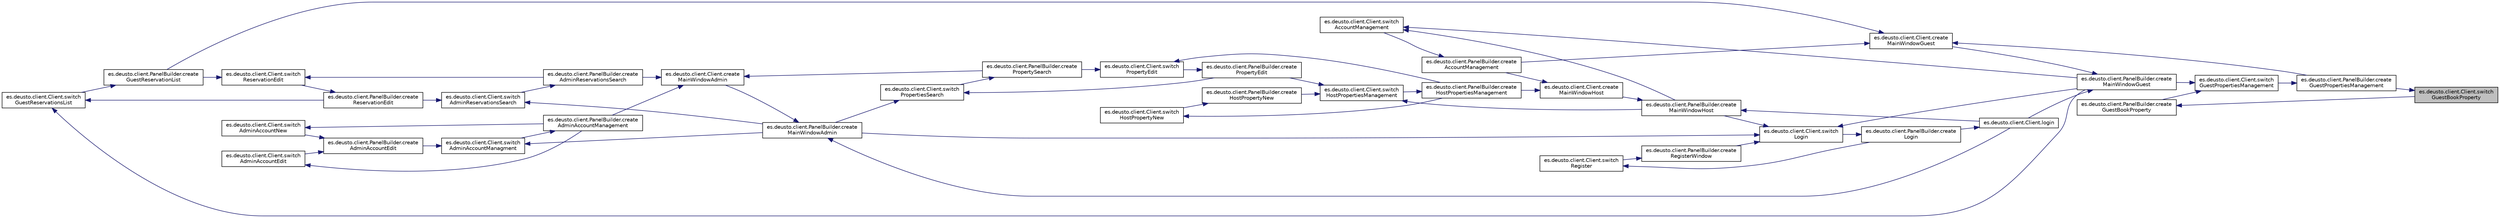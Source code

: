 digraph "es.deusto.client.Client.switchGuestBookProperty"
{
 // LATEX_PDF_SIZE
  edge [fontname="Helvetica",fontsize="10",labelfontname="Helvetica",labelfontsize="10"];
  node [fontname="Helvetica",fontsize="10",shape=record];
  rankdir="RL";
  Node1805 [label="es.deusto.client.Client.switch\lGuestBookProperty",height=0.2,width=0.4,color="black", fillcolor="grey75", style="filled", fontcolor="black",tooltip=" "];
  Node1805 -> Node1806 [dir="back",color="midnightblue",fontsize="10",style="solid",fontname="Helvetica"];
  Node1806 [label="es.deusto.client.PanelBuilder.create\lGuestPropertiesManagement",height=0.2,width=0.4,color="black", fillcolor="white", style="filled",URL="$classes_1_1deusto_1_1client_1_1_panel_builder.html#a25c2bcc9184c1c014c9daf5d81b89728",tooltip=" "];
  Node1806 -> Node1807 [dir="back",color="midnightblue",fontsize="10",style="solid",fontname="Helvetica"];
  Node1807 [label="es.deusto.client.Client.switch\lGuestPropertiesManagement",height=0.2,width=0.4,color="black", fillcolor="white", style="filled",URL="$classes_1_1deusto_1_1client_1_1_client.html#afd4978131a2d9f94f8a65f4fc2641235",tooltip=" "];
  Node1807 -> Node1808 [dir="back",color="midnightblue",fontsize="10",style="solid",fontname="Helvetica"];
  Node1808 [label="es.deusto.client.PanelBuilder.create\lGuestBookProperty",height=0.2,width=0.4,color="black", fillcolor="white", style="filled",URL="$classes_1_1deusto_1_1client_1_1_panel_builder.html#a0d6ae6821b7f28f9fffb0d570d6524af",tooltip=" "];
  Node1808 -> Node1805 [dir="back",color="midnightblue",fontsize="10",style="solid",fontname="Helvetica"];
  Node1807 -> Node1809 [dir="back",color="midnightblue",fontsize="10",style="solid",fontname="Helvetica"];
  Node1809 [label="es.deusto.client.PanelBuilder.create\lMainWindowGuest",height=0.2,width=0.4,color="black", fillcolor="white", style="filled",URL="$classes_1_1deusto_1_1client_1_1_panel_builder.html#a8969744356db218b0c7ec2131856433d",tooltip=" "];
  Node1809 -> Node1810 [dir="back",color="midnightblue",fontsize="10",style="solid",fontname="Helvetica"];
  Node1810 [label="es.deusto.client.Client.login",height=0.2,width=0.4,color="black", fillcolor="white", style="filled",URL="$classes_1_1deusto_1_1client_1_1_client.html#a5c063d0b51ad320c92aa4d2525d67249",tooltip=" "];
  Node1810 -> Node1811 [dir="back",color="midnightblue",fontsize="10",style="solid",fontname="Helvetica"];
  Node1811 [label="es.deusto.client.PanelBuilder.create\lLogin",height=0.2,width=0.4,color="black", fillcolor="white", style="filled",URL="$classes_1_1deusto_1_1client_1_1_panel_builder.html#a1922794e0ef78f689031499da33f495b",tooltip=" "];
  Node1811 -> Node1812 [dir="back",color="midnightblue",fontsize="10",style="solid",fontname="Helvetica"];
  Node1812 [label="es.deusto.client.Client.switch\lLogin",height=0.2,width=0.4,color="black", fillcolor="white", style="filled",URL="$classes_1_1deusto_1_1client_1_1_client.html#a3649bfd0f4c5465aa12412473082b4a7",tooltip=" "];
  Node1812 -> Node1813 [dir="back",color="midnightblue",fontsize="10",style="solid",fontname="Helvetica"];
  Node1813 [label="es.deusto.client.PanelBuilder.create\lRegisterWindow",height=0.2,width=0.4,color="black", fillcolor="white", style="filled",URL="$classes_1_1deusto_1_1client_1_1_panel_builder.html#abb0748521d51c1dcdcdd548f487ef72b",tooltip=" "];
  Node1813 -> Node1814 [dir="back",color="midnightblue",fontsize="10",style="solid",fontname="Helvetica"];
  Node1814 [label="es.deusto.client.Client.switch\lRegister",height=0.2,width=0.4,color="black", fillcolor="white", style="filled",URL="$classes_1_1deusto_1_1client_1_1_client.html#a4d905b598ea8ff38f06e9a12b81dcab2",tooltip=" "];
  Node1814 -> Node1811 [dir="back",color="midnightblue",fontsize="10",style="solid",fontname="Helvetica"];
  Node1812 -> Node1815 [dir="back",color="midnightblue",fontsize="10",style="solid",fontname="Helvetica"];
  Node1815 [label="es.deusto.client.PanelBuilder.create\lMainWindowAdmin",height=0.2,width=0.4,color="black", fillcolor="white", style="filled",URL="$classes_1_1deusto_1_1client_1_1_panel_builder.html#a32b7942177958f07263535d6d255556b",tooltip=" "];
  Node1815 -> Node1810 [dir="back",color="midnightblue",fontsize="10",style="solid",fontname="Helvetica"];
  Node1815 -> Node1816 [dir="back",color="midnightblue",fontsize="10",style="solid",fontname="Helvetica"];
  Node1816 [label="es.deusto.client.Client.create\lMainWindowAdmin",height=0.2,width=0.4,color="black", fillcolor="white", style="filled",URL="$classes_1_1deusto_1_1client_1_1_client.html#a1628f28a7a5758510ccb6a4d1fa697a9",tooltip=" "];
  Node1816 -> Node1817 [dir="back",color="midnightblue",fontsize="10",style="solid",fontname="Helvetica"];
  Node1817 [label="es.deusto.client.PanelBuilder.create\lPropertySearch",height=0.2,width=0.4,color="black", fillcolor="white", style="filled",URL="$classes_1_1deusto_1_1client_1_1_panel_builder.html#a96fdce41db963997c711d646563c69e0",tooltip=" "];
  Node1817 -> Node1818 [dir="back",color="midnightblue",fontsize="10",style="solid",fontname="Helvetica"];
  Node1818 [label="es.deusto.client.Client.switch\lPropertiesSearch",height=0.2,width=0.4,color="black", fillcolor="white", style="filled",URL="$classes_1_1deusto_1_1client_1_1_client.html#af87b7fcbe691ef0a31dbc6849a037415",tooltip=" "];
  Node1818 -> Node1819 [dir="back",color="midnightblue",fontsize="10",style="solid",fontname="Helvetica"];
  Node1819 [label="es.deusto.client.PanelBuilder.create\lPropertyEdit",height=0.2,width=0.4,color="black", fillcolor="white", style="filled",URL="$classes_1_1deusto_1_1client_1_1_panel_builder.html#aeaa0ead483ff83c6a51a96eddaa8795a",tooltip=" "];
  Node1819 -> Node1820 [dir="back",color="midnightblue",fontsize="10",style="solid",fontname="Helvetica"];
  Node1820 [label="es.deusto.client.Client.switch\lPropertyEdit",height=0.2,width=0.4,color="black", fillcolor="white", style="filled",URL="$classes_1_1deusto_1_1client_1_1_client.html#a5dd6469d4428fe705fce4087aa386602",tooltip=" "];
  Node1820 -> Node1817 [dir="back",color="midnightblue",fontsize="10",style="solid",fontname="Helvetica"];
  Node1820 -> Node1821 [dir="back",color="midnightblue",fontsize="10",style="solid",fontname="Helvetica"];
  Node1821 [label="es.deusto.client.PanelBuilder.create\lHostPropertiesManagement",height=0.2,width=0.4,color="black", fillcolor="white", style="filled",URL="$classes_1_1deusto_1_1client_1_1_panel_builder.html#a163a405546ee36aa7ce547c754b17844",tooltip=" "];
  Node1821 -> Node1822 [dir="back",color="midnightblue",fontsize="10",style="solid",fontname="Helvetica"];
  Node1822 [label="es.deusto.client.Client.switch\lHostPropertiesManagement",height=0.2,width=0.4,color="black", fillcolor="white", style="filled",URL="$classes_1_1deusto_1_1client_1_1_client.html#a19e2021b8e93a30af971bfd07c2a8507",tooltip=" "];
  Node1822 -> Node1819 [dir="back",color="midnightblue",fontsize="10",style="solid",fontname="Helvetica"];
  Node1822 -> Node1823 [dir="back",color="midnightblue",fontsize="10",style="solid",fontname="Helvetica"];
  Node1823 [label="es.deusto.client.PanelBuilder.create\lHostPropertyNew",height=0.2,width=0.4,color="black", fillcolor="white", style="filled",URL="$classes_1_1deusto_1_1client_1_1_panel_builder.html#a5211ab6dedb849c374d7816f5071109c",tooltip=" "];
  Node1823 -> Node1824 [dir="back",color="midnightblue",fontsize="10",style="solid",fontname="Helvetica"];
  Node1824 [label="es.deusto.client.Client.switch\lHostPropertyNew",height=0.2,width=0.4,color="black", fillcolor="white", style="filled",URL="$classes_1_1deusto_1_1client_1_1_client.html#a0796863f65c9c5e8857b3b129802358e",tooltip=" "];
  Node1824 -> Node1821 [dir="back",color="midnightblue",fontsize="10",style="solid",fontname="Helvetica"];
  Node1822 -> Node1825 [dir="back",color="midnightblue",fontsize="10",style="solid",fontname="Helvetica"];
  Node1825 [label="es.deusto.client.PanelBuilder.create\lMainWindowHost",height=0.2,width=0.4,color="black", fillcolor="white", style="filled",URL="$classes_1_1deusto_1_1client_1_1_panel_builder.html#a0d8f1d6c73010786f5b1765fdc490e4b",tooltip=" "];
  Node1825 -> Node1810 [dir="back",color="midnightblue",fontsize="10",style="solid",fontname="Helvetica"];
  Node1825 -> Node1826 [dir="back",color="midnightblue",fontsize="10",style="solid",fontname="Helvetica"];
  Node1826 [label="es.deusto.client.Client.create\lMainWindowHost",height=0.2,width=0.4,color="black", fillcolor="white", style="filled",URL="$classes_1_1deusto_1_1client_1_1_client.html#afd0e78bff5570acbd1f8b06893d3a078",tooltip=" "];
  Node1826 -> Node1821 [dir="back",color="midnightblue",fontsize="10",style="solid",fontname="Helvetica"];
  Node1826 -> Node1827 [dir="back",color="midnightblue",fontsize="10",style="solid",fontname="Helvetica"];
  Node1827 [label="es.deusto.client.PanelBuilder.create\lAccountManagement",height=0.2,width=0.4,color="black", fillcolor="white", style="filled",URL="$classes_1_1deusto_1_1client_1_1_panel_builder.html#aa51d5dd53cd9147ffc99d4b9c5c3026d",tooltip=" "];
  Node1827 -> Node1828 [dir="back",color="midnightblue",fontsize="10",style="solid",fontname="Helvetica"];
  Node1828 [label="es.deusto.client.Client.switch\lAccountManagement",height=0.2,width=0.4,color="black", fillcolor="white", style="filled",URL="$classes_1_1deusto_1_1client_1_1_client.html#af82d1b484aaaa288d5e6efc2723fa9bd",tooltip=" "];
  Node1828 -> Node1825 [dir="back",color="midnightblue",fontsize="10",style="solid",fontname="Helvetica"];
  Node1828 -> Node1809 [dir="back",color="midnightblue",fontsize="10",style="solid",fontname="Helvetica"];
  Node1818 -> Node1815 [dir="back",color="midnightblue",fontsize="10",style="solid",fontname="Helvetica"];
  Node1816 -> Node1829 [dir="back",color="midnightblue",fontsize="10",style="solid",fontname="Helvetica"];
  Node1829 [label="es.deusto.client.PanelBuilder.create\lAdminAccountManagement",height=0.2,width=0.4,color="black", fillcolor="white", style="filled",URL="$classes_1_1deusto_1_1client_1_1_panel_builder.html#a76906aa362d3a389bda577a79b413374",tooltip=" "];
  Node1829 -> Node1830 [dir="back",color="midnightblue",fontsize="10",style="solid",fontname="Helvetica"];
  Node1830 [label="es.deusto.client.Client.switch\lAdminAccountManagment",height=0.2,width=0.4,color="black", fillcolor="white", style="filled",URL="$classes_1_1deusto_1_1client_1_1_client.html#a2f806363c591a46a42ca419df7ce4ef0",tooltip=" "];
  Node1830 -> Node1831 [dir="back",color="midnightblue",fontsize="10",style="solid",fontname="Helvetica"];
  Node1831 [label="es.deusto.client.PanelBuilder.create\lAdminAccountEdit",height=0.2,width=0.4,color="black", fillcolor="white", style="filled",URL="$classes_1_1deusto_1_1client_1_1_panel_builder.html#ab47c3bca19d01967d895e0dd7d3ad2f4",tooltip=" "];
  Node1831 -> Node1832 [dir="back",color="midnightblue",fontsize="10",style="solid",fontname="Helvetica"];
  Node1832 [label="es.deusto.client.Client.switch\lAdminAccountEdit",height=0.2,width=0.4,color="black", fillcolor="white", style="filled",URL="$classes_1_1deusto_1_1client_1_1_client.html#a60c21761b82af9149afcf18fdebbc417",tooltip=" "];
  Node1832 -> Node1829 [dir="back",color="midnightblue",fontsize="10",style="solid",fontname="Helvetica"];
  Node1831 -> Node1833 [dir="back",color="midnightblue",fontsize="10",style="solid",fontname="Helvetica"];
  Node1833 [label="es.deusto.client.Client.switch\lAdminAccountNew",height=0.2,width=0.4,color="black", fillcolor="white", style="filled",URL="$classes_1_1deusto_1_1client_1_1_client.html#a7b9ebc242c5d265ebeacb379034c9b7b",tooltip=" "];
  Node1833 -> Node1829 [dir="back",color="midnightblue",fontsize="10",style="solid",fontname="Helvetica"];
  Node1830 -> Node1815 [dir="back",color="midnightblue",fontsize="10",style="solid",fontname="Helvetica"];
  Node1816 -> Node1834 [dir="back",color="midnightblue",fontsize="10",style="solid",fontname="Helvetica"];
  Node1834 [label="es.deusto.client.PanelBuilder.create\lAdminReservationsSearch",height=0.2,width=0.4,color="black", fillcolor="white", style="filled",URL="$classes_1_1deusto_1_1client_1_1_panel_builder.html#adc074dabcf7a18b43dc6d71df8f58963",tooltip=" "];
  Node1834 -> Node1835 [dir="back",color="midnightblue",fontsize="10",style="solid",fontname="Helvetica"];
  Node1835 [label="es.deusto.client.Client.switch\lAdminReservationsSearch",height=0.2,width=0.4,color="black", fillcolor="white", style="filled",URL="$classes_1_1deusto_1_1client_1_1_client.html#a64110a92c5026cc2c23c1989d86164fd",tooltip=" "];
  Node1835 -> Node1836 [dir="back",color="midnightblue",fontsize="10",style="solid",fontname="Helvetica"];
  Node1836 [label="es.deusto.client.PanelBuilder.create\lReservationEdit",height=0.2,width=0.4,color="black", fillcolor="white", style="filled",URL="$classes_1_1deusto_1_1client_1_1_panel_builder.html#a7c3b05bd40288bf45dc318f9f26a0377",tooltip=" "];
  Node1836 -> Node1837 [dir="back",color="midnightblue",fontsize="10",style="solid",fontname="Helvetica"];
  Node1837 [label="es.deusto.client.Client.switch\lReservationEdit",height=0.2,width=0.4,color="black", fillcolor="white", style="filled",URL="$classes_1_1deusto_1_1client_1_1_client.html#a0f4f5c060e44c9d9d6ed08b652612b13",tooltip=" "];
  Node1837 -> Node1838 [dir="back",color="midnightblue",fontsize="10",style="solid",fontname="Helvetica"];
  Node1838 [label="es.deusto.client.PanelBuilder.create\lGuestReservationList",height=0.2,width=0.4,color="black", fillcolor="white", style="filled",URL="$classes_1_1deusto_1_1client_1_1_panel_builder.html#a49dcd798d35c7b9b9c05e1353133afe1",tooltip=" "];
  Node1838 -> Node1839 [dir="back",color="midnightblue",fontsize="10",style="solid",fontname="Helvetica"];
  Node1839 [label="es.deusto.client.Client.switch\lGuestReservationsList",height=0.2,width=0.4,color="black", fillcolor="white", style="filled",URL="$classes_1_1deusto_1_1client_1_1_client.html#abe4b00051f82e6fcf26c236b711cdf15",tooltip=" "];
  Node1839 -> Node1836 [dir="back",color="midnightblue",fontsize="10",style="solid",fontname="Helvetica"];
  Node1839 -> Node1809 [dir="back",color="midnightblue",fontsize="10",style="solid",fontname="Helvetica"];
  Node1837 -> Node1834 [dir="back",color="midnightblue",fontsize="10",style="solid",fontname="Helvetica"];
  Node1835 -> Node1815 [dir="back",color="midnightblue",fontsize="10",style="solid",fontname="Helvetica"];
  Node1812 -> Node1825 [dir="back",color="midnightblue",fontsize="10",style="solid",fontname="Helvetica"];
  Node1812 -> Node1809 [dir="back",color="midnightblue",fontsize="10",style="solid",fontname="Helvetica"];
  Node1809 -> Node1840 [dir="back",color="midnightblue",fontsize="10",style="solid",fontname="Helvetica"];
  Node1840 [label="es.deusto.client.Client.create\lMainWindowGuest",height=0.2,width=0.4,color="black", fillcolor="white", style="filled",URL="$classes_1_1deusto_1_1client_1_1_client.html#ade35c639554c770d3c2494e98c8ecb5c",tooltip=" "];
  Node1840 -> Node1838 [dir="back",color="midnightblue",fontsize="10",style="solid",fontname="Helvetica"];
  Node1840 -> Node1806 [dir="back",color="midnightblue",fontsize="10",style="solid",fontname="Helvetica"];
  Node1840 -> Node1827 [dir="back",color="midnightblue",fontsize="10",style="solid",fontname="Helvetica"];
}
